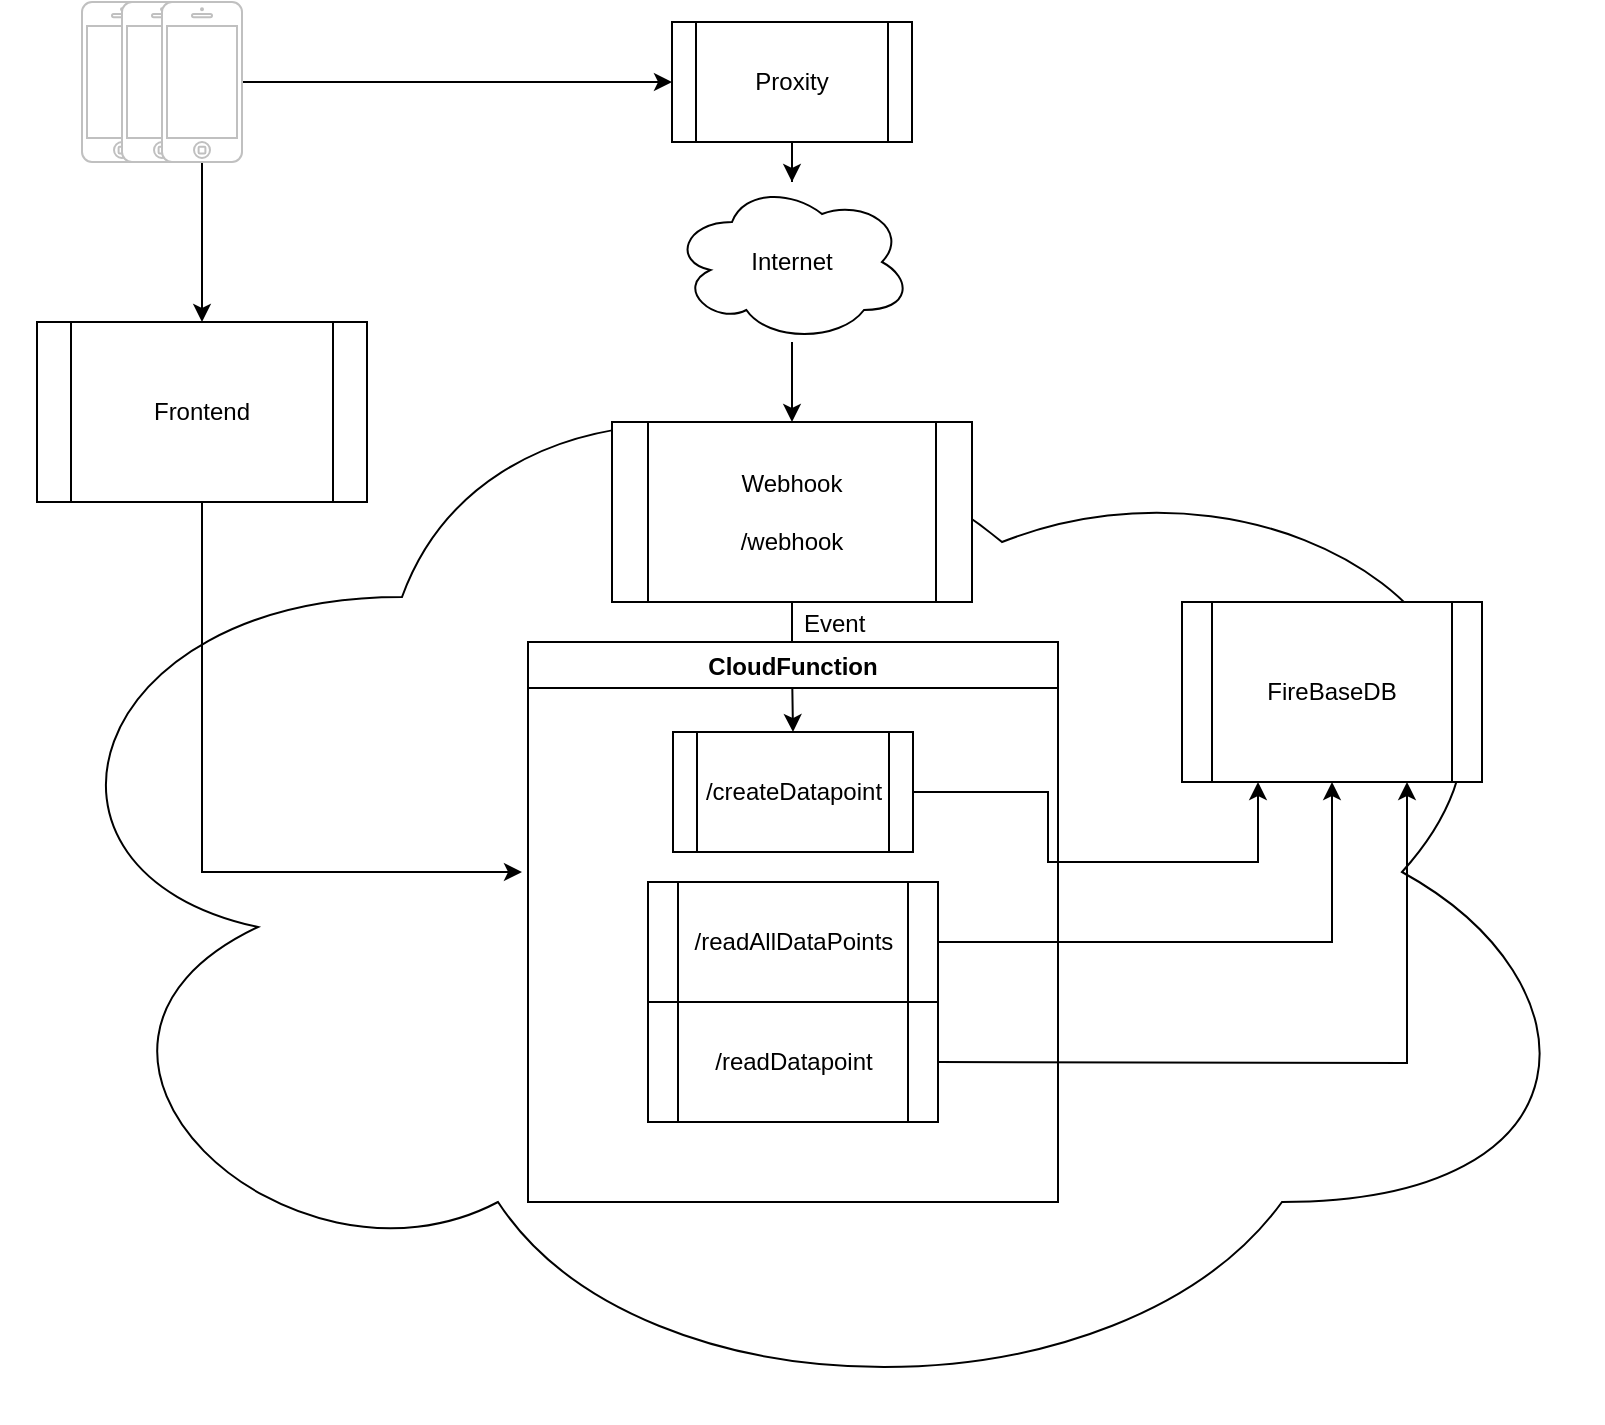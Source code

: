<mxfile version="16.1.2" type="device"><diagram id="k8j3tP6yhXdmB76kupf7" name="Page-1"><mxGraphModel dx="1422" dy="809" grid="1" gridSize="10" guides="1" tooltips="1" connect="1" arrows="1" fold="1" page="1" pageScale="1" pageWidth="850" pageHeight="1100" math="0" shadow="0"><root><mxCell id="0"/><mxCell id="1" parent="0"/><mxCell id="r_bPyg5JlaDH0bh8nFqn-11" value="" style="ellipse;shape=cloud;whiteSpace=wrap;html=1;" vertex="1" parent="1"><mxGeometry x="30" y="190" width="800" height="550" as="geometry"/></mxCell><mxCell id="r_bPyg5JlaDH0bh8nFqn-14" style="edgeStyle=orthogonalEdgeStyle;rounded=0;orthogonalLoop=1;jettySize=auto;html=1;entryX=0.5;entryY=0;entryDx=0;entryDy=0;" edge="1" parent="1" source="r_bPyg5JlaDH0bh8nFqn-3" target="r_bPyg5JlaDH0bh8nFqn-13"><mxGeometry relative="1" as="geometry"/></mxCell><mxCell id="r_bPyg5JlaDH0bh8nFqn-3" value="&lt;div&gt;Webhook&lt;/div&gt;&lt;br&gt;/webhook" style="shape=process;whiteSpace=wrap;html=1;backgroundOutline=1;" vertex="1" parent="1"><mxGeometry x="335" y="240" width="180" height="90" as="geometry"/></mxCell><mxCell id="r_bPyg5JlaDH0bh8nFqn-10" style="edgeStyle=orthogonalEdgeStyle;rounded=0;orthogonalLoop=1;jettySize=auto;html=1;" edge="1" parent="1" source="r_bPyg5JlaDH0bh8nFqn-2" target="r_bPyg5JlaDH0bh8nFqn-3"><mxGeometry relative="1" as="geometry"/></mxCell><mxCell id="r_bPyg5JlaDH0bh8nFqn-2" value="Internet" style="ellipse;shape=cloud;whiteSpace=wrap;html=1;" vertex="1" parent="1"><mxGeometry x="365" y="120" width="120" height="80" as="geometry"/></mxCell><mxCell id="r_bPyg5JlaDH0bh8nFqn-4" value="" style="html=1;verticalLabelPosition=bottom;labelBackgroundColor=#ffffff;verticalAlign=top;shadow=0;dashed=0;strokeWidth=1;shape=mxgraph.ios7.misc.iphone;strokeColor=#c0c0c0;" vertex="1" parent="1"><mxGeometry x="70" y="30" width="40" height="80" as="geometry"/></mxCell><mxCell id="r_bPyg5JlaDH0bh8nFqn-5" value="" style="html=1;verticalLabelPosition=bottom;labelBackgroundColor=#ffffff;verticalAlign=top;shadow=0;dashed=0;strokeWidth=1;shape=mxgraph.ios7.misc.iphone;strokeColor=#c0c0c0;" vertex="1" parent="1"><mxGeometry x="90" y="30" width="40" height="80" as="geometry"/></mxCell><mxCell id="r_bPyg5JlaDH0bh8nFqn-8" value="" style="edgeStyle=orthogonalEdgeStyle;rounded=0;orthogonalLoop=1;jettySize=auto;html=1;" edge="1" parent="1" source="r_bPyg5JlaDH0bh8nFqn-6" target="r_bPyg5JlaDH0bh8nFqn-7"><mxGeometry relative="1" as="geometry"/></mxCell><mxCell id="r_bPyg5JlaDH0bh8nFqn-27" style="edgeStyle=orthogonalEdgeStyle;rounded=0;orthogonalLoop=1;jettySize=auto;html=1;startArrow=none;startFill=0;" edge="1" parent="1" source="r_bPyg5JlaDH0bh8nFqn-6" target="r_bPyg5JlaDH0bh8nFqn-25"><mxGeometry relative="1" as="geometry"/></mxCell><mxCell id="r_bPyg5JlaDH0bh8nFqn-6" value="" style="html=1;verticalLabelPosition=bottom;labelBackgroundColor=#ffffff;verticalAlign=top;shadow=0;dashed=0;strokeWidth=1;shape=mxgraph.ios7.misc.iphone;strokeColor=#c0c0c0;" vertex="1" parent="1"><mxGeometry x="110" y="30" width="40" height="80" as="geometry"/></mxCell><mxCell id="r_bPyg5JlaDH0bh8nFqn-12" value="" style="edgeStyle=orthogonalEdgeStyle;rounded=0;orthogonalLoop=1;jettySize=auto;html=1;" edge="1" parent="1" source="r_bPyg5JlaDH0bh8nFqn-7" target="r_bPyg5JlaDH0bh8nFqn-2"><mxGeometry relative="1" as="geometry"/></mxCell><mxCell id="r_bPyg5JlaDH0bh8nFqn-7" value="Proxity" style="shape=process;whiteSpace=wrap;html=1;backgroundOutline=1;" vertex="1" parent="1"><mxGeometry x="365" y="40" width="120" height="60" as="geometry"/></mxCell><mxCell id="r_bPyg5JlaDH0bh8nFqn-19" style="edgeStyle=orthogonalEdgeStyle;rounded=0;orthogonalLoop=1;jettySize=auto;html=1;exitX=1;exitY=0.5;exitDx=0;exitDy=0;entryX=0.25;entryY=1;entryDx=0;entryDy=0;" edge="1" parent="1" source="r_bPyg5JlaDH0bh8nFqn-13" target="r_bPyg5JlaDH0bh8nFqn-15"><mxGeometry relative="1" as="geometry"><Array as="points"><mxPoint x="553" y="425"/><mxPoint x="553" y="460"/><mxPoint x="658" y="460"/><mxPoint x="658" y="420"/></Array></mxGeometry></mxCell><mxCell id="r_bPyg5JlaDH0bh8nFqn-13" value="/createDatapoint" style="shape=process;whiteSpace=wrap;html=1;backgroundOutline=1;" vertex="1" parent="1"><mxGeometry x="365.5" y="395" width="120" height="60" as="geometry"/></mxCell><mxCell id="r_bPyg5JlaDH0bh8nFqn-15" value="FireBaseDB" style="shape=process;whiteSpace=wrap;html=1;backgroundOutline=1;" vertex="1" parent="1"><mxGeometry x="620" y="330" width="150" height="90" as="geometry"/></mxCell><mxCell id="r_bPyg5JlaDH0bh8nFqn-24" style="edgeStyle=orthogonalEdgeStyle;rounded=0;orthogonalLoop=1;jettySize=auto;html=1;exitX=1;exitY=0.5;exitDx=0;exitDy=0;entryX=0.5;entryY=1;entryDx=0;entryDy=0;startArrow=none;startFill=0;" edge="1" parent="1" source="r_bPyg5JlaDH0bh8nFqn-17" target="r_bPyg5JlaDH0bh8nFqn-15"><mxGeometry relative="1" as="geometry"/></mxCell><mxCell id="r_bPyg5JlaDH0bh8nFqn-17" value="/readAllDataPoints" style="shape=process;whiteSpace=wrap;html=1;backgroundOutline=1;" vertex="1" parent="1"><mxGeometry x="353" y="470" width="145" height="60" as="geometry"/></mxCell><mxCell id="r_bPyg5JlaDH0bh8nFqn-18" value="CloudFunction" style="swimlane;startSize=23;" vertex="1" parent="1"><mxGeometry x="293" y="350" width="265" height="280" as="geometry"/></mxCell><mxCell id="r_bPyg5JlaDH0bh8nFqn-21" value="Event" style="text;strokeColor=none;fillColor=none;align=left;verticalAlign=middle;spacingLeft=4;spacingRight=4;overflow=hidden;points=[[0,0.5],[1,0.5]];portConstraint=eastwest;rotatable=0;" vertex="1" parent="1"><mxGeometry x="425" y="320" width="85" height="40" as="geometry"/></mxCell><mxCell id="r_bPyg5JlaDH0bh8nFqn-22" value="/readDatapoint" style="shape=process;whiteSpace=wrap;html=1;backgroundOutline=1;" vertex="1" parent="1"><mxGeometry x="353" y="530" width="145" height="60" as="geometry"/></mxCell><mxCell id="r_bPyg5JlaDH0bh8nFqn-23" style="edgeStyle=orthogonalEdgeStyle;rounded=0;orthogonalLoop=1;jettySize=auto;html=1;entryX=0.75;entryY=1;entryDx=0;entryDy=0;startArrow=none;startFill=0;" edge="1" parent="1" target="r_bPyg5JlaDH0bh8nFqn-15"><mxGeometry relative="1" as="geometry"><mxPoint x="498.0" y="560" as="sourcePoint"/><mxPoint x="732.5" y="480" as="targetPoint"/></mxGeometry></mxCell><mxCell id="r_bPyg5JlaDH0bh8nFqn-26" style="edgeStyle=orthogonalEdgeStyle;rounded=0;orthogonalLoop=1;jettySize=auto;html=1;startArrow=none;startFill=0;exitX=0.5;exitY=1;exitDx=0;exitDy=0;" edge="1" parent="1" source="r_bPyg5JlaDH0bh8nFqn-25"><mxGeometry relative="1" as="geometry"><mxPoint x="290" y="465" as="targetPoint"/><Array as="points"><mxPoint x="130" y="465"/></Array></mxGeometry></mxCell><mxCell id="r_bPyg5JlaDH0bh8nFqn-25" value="Frontend" style="shape=process;whiteSpace=wrap;html=1;backgroundOutline=1;" vertex="1" parent="1"><mxGeometry x="47.5" y="190" width="165" height="90" as="geometry"/></mxCell></root></mxGraphModel></diagram></mxfile>